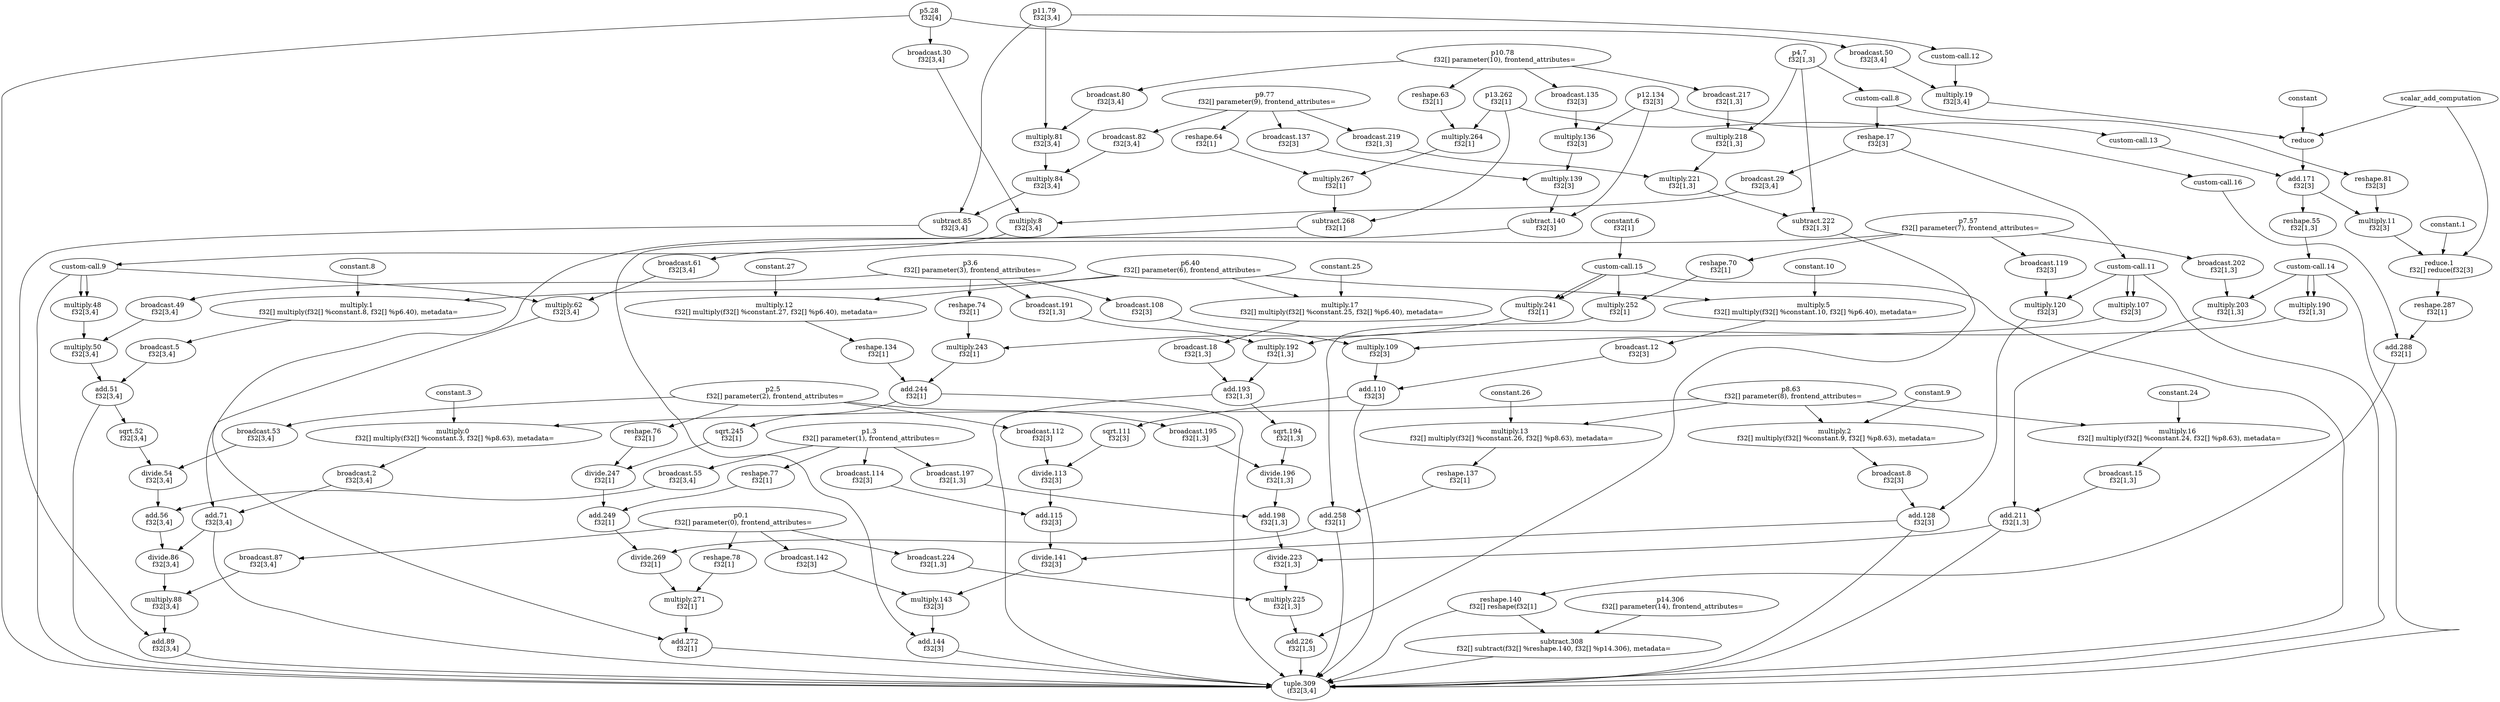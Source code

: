 digraph HloModule {
	"p11.79" [label="p11.79 \n f32[3,4]"];
	"p10.78" [label="p10.78 \n f32[] parameter(10), frontend_attributes="];
	"broadcast.80" [label="broadcast.80 \n f32[3,4]"];
	"multiply.81" [label="multiply.81 \n f32[3,4]"];
	"p9.77" [label="p9.77 \n f32[] parameter(9), frontend_attributes="];
	"broadcast.82" [label="broadcast.82 \n f32[3,4]"];
	"multiply.84" [label="multiply.84 \n f32[3,4]"];
	"subtract.85" [label="subtract.85 \n f32[3,4]"];
	"p8.63" [label="p8.63 \n f32[] parameter(8), frontend_attributes="];
	"multiply.0" [label="multiply.0 \n f32[] multiply(f32[] %constant.3, f32[] %p8.63), metadata="];
	"broadcast.2" [label="broadcast.2 \n f32[3,4]"];
	"p4.7" [label="p4.7 \n f32[1,3]"];
	"reshape.17" [label="reshape.17 \n f32[3]"];
	"broadcast.29" [label="broadcast.29 \n f32[3,4]"];
	"p5.28" [label="p5.28 \n f32[4]"];
	"broadcast.30" [label="broadcast.30 \n f32[3,4]"];
	"multiply.8" [label="multiply.8 \n f32[3,4]"];
	"p7.57" [label="p7.57 \n f32[] parameter(7), frontend_attributes="];
	"broadcast.61" [label="broadcast.61 \n f32[3,4]"];
	"multiply.62" [label="multiply.62 \n f32[3,4]"];
	"add.71" [label="add.71 \n f32[3,4]"];
	"p6.40" [label="p6.40 \n f32[] parameter(6), frontend_attributes="];
	"multiply.1" [label="multiply.1 \n f32[] multiply(f32[] %constant.8, f32[] %p6.40), metadata="];
	"broadcast.5" [label="broadcast.5 \n f32[3,4]"];
	"multiply.48" [label="multiply.48 \n f32[3,4]"];
	"p3.6" [label="p3.6 \n f32[] parameter(3), frontend_attributes="];
	"broadcast.49" [label="broadcast.49 \n f32[3,4]"];
	"multiply.50" [label="multiply.50 \n f32[3,4]"];
	"add.51" [label="add.51 \n f32[3,4]"];
	"sqrt.52" [label="sqrt.52 \n f32[3,4]"];
	"p2.5" [label="p2.5 \n f32[] parameter(2), frontend_attributes="];
	"broadcast.53" [label="broadcast.53 \n f32[3,4]"];
	"divide.54" [label="divide.54 \n f32[3,4]"];
	"p1.3" [label="p1.3 \n f32[] parameter(1), frontend_attributes="];
	"broadcast.55" [label="broadcast.55 \n f32[3,4]"];
	"add.56" [label="add.56 \n f32[3,4]"];
	"divide.86" [label="divide.86 \n f32[3,4]"];
	"p0.1" [label="p0.1 \n f32[] parameter(0), frontend_attributes="];
	"broadcast.87" [label="broadcast.87 \n f32[3,4]"];
	"multiply.88" [label="multiply.88 \n f32[3,4]"];
	"add.89" [label="add.89 \n f32[3,4]"];
	"p12.134" [label="p12.134 \n f32[3]"];
	"broadcast.135" [label="broadcast.135 \n f32[3]"];
	"multiply.136" [label="multiply.136 \n f32[3]"];
	"broadcast.137" [label="broadcast.137 \n f32[3]"];
	"multiply.139" [label="multiply.139 \n f32[3]"];
	"subtract.140" [label="subtract.140 \n f32[3]"];
	"multiply.2" [label="multiply.2 \n f32[] multiply(f32[] %constant.9, f32[] %p8.63), metadata="];
	"broadcast.8" [label="broadcast.8 \n f32[3]"];
	"broadcast.119" [label="broadcast.119 \n f32[3]"];
	"multiply.120" [label="multiply.120 \n f32[3]"];
	"add.128" [label="add.128 \n f32[3]"];
	"multiply.5" [label="multiply.5 \n f32[] multiply(f32[] %constant.10, f32[] %p6.40), metadata="];
	"broadcast.12" [label="broadcast.12 \n f32[3]"];
	"multiply.107" [label="multiply.107 \n f32[3]"];
	"broadcast.108" [label="broadcast.108 \n f32[3]"];
	"multiply.109" [label="multiply.109 \n f32[3]"];
	"add.110" [label="add.110 \n f32[3]"];
	"sqrt.111" [label="sqrt.111 \n f32[3]"];
	"broadcast.112" [label="broadcast.112 \n f32[3]"];
	"divide.113" [label="divide.113 \n f32[3]"];
	"broadcast.114" [label="broadcast.114 \n f32[3]"];
	"add.115" [label="add.115 \n f32[3]"];
	"divide.141" [label="divide.141 \n f32[3]"];
	"broadcast.142" [label="broadcast.142 \n f32[3]"];
	"multiply.143" [label="multiply.143 \n f32[3]"];
	"add.144" [label="add.144 \n f32[3]"];
	"broadcast.217" [label="broadcast.217 \n f32[1,3]"];
	"multiply.218" [label="multiply.218 \n f32[1,3]"];
	"broadcast.219" [label="broadcast.219 \n f32[1,3]"];
	"multiply.221" [label="multiply.221 \n f32[1,3]"];
	"subtract.222" [label="subtract.222 \n f32[1,3]"];
	"multiply.16" [label="multiply.16 \n f32[] multiply(f32[] %constant.24, f32[] %p8.63), metadata="];
	"broadcast.15" [label="broadcast.15 \n f32[1,3]"];
	"broadcast.50" [label="broadcast.50 \n f32[3,4]"];
	"multiply.19" [label="multiply.19 \n f32[3,4]"];
	"add.171" [label="add.171 \n f32[3]"];
	"reshape.55" [label="reshape.55 \n f32[1,3]"];
	"broadcast.202" [label="broadcast.202 \n f32[1,3]"];
	"multiply.203" [label="multiply.203 \n f32[1,3]"];
	"add.211" [label="add.211 \n f32[1,3]"];
	"multiply.17" [label="multiply.17 \n f32[] multiply(f32[] %constant.25, f32[] %p6.40), metadata="];
	"broadcast.18" [label="broadcast.18 \n f32[1,3]"];
	"multiply.190" [label="multiply.190 \n f32[1,3]"];
	"broadcast.191" [label="broadcast.191 \n f32[1,3]"];
	"multiply.192" [label="multiply.192 \n f32[1,3]"];
	"add.193" [label="add.193 \n f32[1,3]"];
	"sqrt.194" [label="sqrt.194 \n f32[1,3]"];
	"broadcast.195" [label="broadcast.195 \n f32[1,3]"];
	"divide.196" [label="divide.196 \n f32[1,3]"];
	"broadcast.197" [label="broadcast.197 \n f32[1,3]"];
	"add.198" [label="add.198 \n f32[1,3]"];
	"divide.223" [label="divide.223 \n f32[1,3]"];
	"broadcast.224" [label="broadcast.224 \n f32[1,3]"];
	"multiply.225" [label="multiply.225 \n f32[1,3]"];
	"add.226" [label="add.226 \n f32[1,3]"];
	"p13.262" [label="p13.262 \n f32[1]"];
	"reshape.63" [label="reshape.63 \n f32[1]"];
	"multiply.264" [label="multiply.264 \n f32[1]"];
	"reshape.64" [label="reshape.64 \n f32[1]"];
	"multiply.267" [label="multiply.267 \n f32[1]"];
	"subtract.268" [label="subtract.268 \n f32[1]"];
	"multiply.13" [label="multiply.13 \n f32[] multiply(f32[] %constant.26, f32[] %p8.63), metadata="];
	"reshape.137" [label="reshape.137 \n f32[1]"];
	"constant.6" [label="constant.6 \n f32[1]"];
	"reshape.70" [label="reshape.70 \n f32[1]"];
	"multiply.252" [label="multiply.252 \n f32[1]"];
	"add.258" [label="add.258 \n f32[1]"];
	"multiply.12" [label="multiply.12 \n f32[] multiply(f32[] %constant.27, f32[] %p6.40), metadata="];
	"reshape.134" [label="reshape.134 \n f32[1]"];
	"multiply.241" [label="multiply.241 \n f32[1]"];
	"reshape.74" [label="reshape.74 \n f32[1]"];
	"multiply.243" [label="multiply.243 \n f32[1]"];
	"add.244" [label="add.244 \n f32[1]"];
	"sqrt.245" [label="sqrt.245 \n f32[1]"];
	"reshape.76" [label="reshape.76 \n f32[1]"];
	"divide.247" [label="divide.247 \n f32[1]"];
	"reshape.77" [label="reshape.77 \n f32[1]"];
	"add.249" [label="add.249 \n f32[1]"];
	"divide.269" [label="divide.269 \n f32[1]"];
	"reshape.78" [label="reshape.78 \n f32[1]"];
	"multiply.271" [label="multiply.271 \n f32[1]"];
	"add.272" [label="add.272 \n f32[1]"];
	"reshape.81" [label="reshape.81 \n f32[3]"];
	"multiply.11" [label="multiply.11 \n f32[3]"];
	"reduce.1" [label="reduce.1 \n f32[] reduce(f32[3]"];
	"reshape.287" [label="reshape.287 \n f32[1]"];
	"add.288" [label="add.288 \n f32[1]"];
	"reshape.140" [label="reshape.140 \n f32[] reshape(f32[1]"];
	"p14.306" [label="p14.306 \n f32[] parameter(14), frontend_attributes="];
	"subtract.308" [label="subtract.308 \n f32[] subtract(f32[] %reshape.140, f32[] %p14.306), metadata="];
	"tuple.309" [label="tuple.309 \n (f32[3,4]"]; 
 	"p10.78" -> "broadcast.80";
	"p11.79" -> "multiply.81";
	"broadcast.80" -> "multiply.81";
	"p9.77" -> "broadcast.82";
	"multiply.81" -> "multiply.84";
	"broadcast.82" -> "multiply.84";
	"p11.79" -> "subtract.85";
	"multiply.84" -> "subtract.85";
	"constant.3" -> "multiply.0";
	"p8.63" -> "multiply.0";
	"multiply.0" -> "broadcast.2";
	"p4.7" -> "custom-call.8";
	"custom-call.8" -> "reshape.17";
	"reshape.17" -> "broadcast.29";
	"p5.28" -> "broadcast.30";
	"broadcast.29" -> "multiply.8";
	"broadcast.30" -> "multiply.8";
	"multiply.8" -> "custom-call.9";
	"p7.57" -> "broadcast.61";
	"custom-call.9" -> "multiply.62";
	"broadcast.61" -> "multiply.62";
	"broadcast.2" -> "add.71";
	"multiply.62" -> "add.71";
	"constant.8" -> "multiply.1";
	"p6.40" -> "multiply.1";
	"multiply.1" -> "broadcast.5";
	"custom-call.9" -> "multiply.48";
	"custom-call.9" -> "multiply.48";
	"p3.6" -> "broadcast.49";
	"multiply.48" -> "multiply.50";
	"broadcast.49" -> "multiply.50";
	"broadcast.5" -> "add.51";
	"multiply.50" -> "add.51";
	"add.51" -> "sqrt.52";
	"p2.5" -> "broadcast.53";
	"sqrt.52" -> "divide.54";
	"broadcast.53" -> "divide.54";
	"p1.3" -> "broadcast.55";
	"divide.54" -> "add.56";
	"broadcast.55" -> "add.56";
	"add.71" -> "divide.86";
	"add.56" -> "divide.86";
	"p0.1" -> "broadcast.87";
	"divide.86" -> "multiply.88";
	"broadcast.87" -> "multiply.88";
	"subtract.85" -> "add.89";
	"multiply.88" -> "add.89";
	"p10.78" -> "broadcast.135";
	"p12.134" -> "multiply.136";
	"broadcast.135" -> "multiply.136";
	"p9.77" -> "broadcast.137";
	"multiply.136" -> "multiply.139";
	"broadcast.137" -> "multiply.139";
	"p12.134" -> "subtract.140";
	"multiply.139" -> "subtract.140";
	"constant.9" -> "multiply.2";
	"p8.63" -> "multiply.2";
	"multiply.2" -> "broadcast.8";
	"reshape.17" -> "custom-call.11";
	"p7.57" -> "broadcast.119";
	"custom-call.11" -> "multiply.120";
	"broadcast.119" -> "multiply.120";
	"broadcast.8" -> "add.128";
	"multiply.120" -> "add.128";
	"constant.10" -> "multiply.5";
	"p6.40" -> "multiply.5";
	"multiply.5" -> "broadcast.12";
	"custom-call.11" -> "multiply.107";
	"custom-call.11" -> "multiply.107";
	"p3.6" -> "broadcast.108";
	"multiply.107" -> "multiply.109";
	"broadcast.108" -> "multiply.109";
	"broadcast.12" -> "add.110";
	"multiply.109" -> "add.110";
	"add.110" -> "sqrt.111";
	"p2.5" -> "broadcast.112";
	"sqrt.111" -> "divide.113";
	"broadcast.112" -> "divide.113";
	"p1.3" -> "broadcast.114";
	"divide.113" -> "add.115";
	"broadcast.114" -> "add.115";
	"add.128" -> "divide.141";
	"add.115" -> "divide.141";
	"p0.1" -> "broadcast.142";
	"divide.141" -> "multiply.143";
	"broadcast.142" -> "multiply.143";
	"subtract.140" -> "add.144";
	"multiply.143" -> "add.144";
	"p10.78" -> "broadcast.217";
	"p4.7" -> "multiply.218";
	"broadcast.217" -> "multiply.218";
	"p9.77" -> "broadcast.219";
	"multiply.218" -> "multiply.221";
	"broadcast.219" -> "multiply.221";
	"p4.7" -> "subtract.222";
	"multiply.221" -> "subtract.222";
	"constant.24" -> "multiply.16";
	"p8.63" -> "multiply.16";
	"multiply.16" -> "broadcast.15";
	"p5.28" -> "broadcast.50";
	"p11.79" -> "custom-call.12";
	"broadcast.50" -> "multiply.19";
	"custom-call.12" -> "multiply.19";
	"multiply.19" -> "reduce";
	"constant" -> "reduce";
	"scalar_add_computation" -> "reduce";
	"p12.134" -> "custom-call.13";
	"reduce" -> "add.171";
	"custom-call.13" -> "add.171";
	"add.171" -> "reshape.55";
	"reshape.55" -> "custom-call.14";
	"p7.57" -> "broadcast.202";
	"custom-call.14" -> "multiply.203";
	"broadcast.202" -> "multiply.203";
	"broadcast.15" -> "add.211";
	"multiply.203" -> "add.211";
	"constant.25" -> "multiply.17";
	"p6.40" -> "multiply.17";
	"multiply.17" -> "broadcast.18";
	"custom-call.14" -> "multiply.190";
	"custom-call.14" -> "multiply.190";
	"p3.6" -> "broadcast.191";
	"multiply.190" -> "multiply.192";
	"broadcast.191" -> "multiply.192";
	"broadcast.18" -> "add.193";
	"multiply.192" -> "add.193";
	"add.193" -> "sqrt.194";
	"p2.5" -> "broadcast.195";
	"sqrt.194" -> "divide.196";
	"broadcast.195" -> "divide.196";
	"p1.3" -> "broadcast.197";
	"divide.196" -> "add.198";
	"broadcast.197" -> "add.198";
	"add.211" -> "divide.223";
	"add.198" -> "divide.223";
	"p0.1" -> "broadcast.224";
	"divide.223" -> "multiply.225";
	"broadcast.224" -> "multiply.225";
	"subtract.222" -> "add.226";
	"multiply.225" -> "add.226";
	"p10.78" -> "reshape.63";
	"p13.262" -> "multiply.264";
	"reshape.63" -> "multiply.264";
	"p9.77" -> "reshape.64";
	"multiply.264" -> "multiply.267";
	"reshape.64" -> "multiply.267";
	"p13.262" -> "subtract.268";
	"multiply.267" -> "subtract.268";
	"constant.26" -> "multiply.13";
	"p8.63" -> "multiply.13";
	"multiply.13" -> "reshape.137";
	"constant.6" -> "custom-call.15";
	"p7.57" -> "reshape.70";
	"custom-call.15" -> "multiply.252";
	"reshape.70" -> "multiply.252";
	"reshape.137" -> "add.258";
	"multiply.252" -> "add.258";
	"constant.27" -> "multiply.12";
	"p6.40" -> "multiply.12";
	"multiply.12" -> "reshape.134";
	"custom-call.15" -> "multiply.241";
	"custom-call.15" -> "multiply.241";
	"p3.6" -> "reshape.74";
	"multiply.241" -> "multiply.243";
	"reshape.74" -> "multiply.243";
	"reshape.134" -> "add.244";
	"multiply.243" -> "add.244";
	"add.244" -> "sqrt.245";
	"p2.5" -> "reshape.76";
	"sqrt.245" -> "divide.247";
	"reshape.76" -> "divide.247";
	"p1.3" -> "reshape.77";
	"divide.247" -> "add.249";
	"reshape.77" -> "add.249";
	"add.258" -> "divide.269";
	"add.249" -> "divide.269";
	"p0.1" -> "reshape.78";
	"divide.269" -> "multiply.271";
	"reshape.78" -> "multiply.271";
	"subtract.268" -> "add.272";
	"multiply.271" -> "add.272";
	"custom-call.8" -> "reshape.81";
	"add.171" -> "multiply.11";
	"reshape.81" -> "multiply.11";
	"multiply.11" -> "reduce.1";
	"constant.1" -> "reduce.1";
	"scalar_add_computation" -> "reduce.1";
	"reduce.1" -> "reshape.287";
	"p13.262" -> "custom-call.16";
	"reshape.287" -> "add.288";
	"custom-call.16" -> "add.288";
	"add.288" -> "reshape.140";
	"reshape.140" -> "subtract.308";
	"p14.306" -> "subtract.308";
	"add.89" -> "tuple.309";
	"add.144" -> "tuple.309";
	"add.226" -> "tuple.309";
	"add.272" -> "tuple.309";
	"p5.28" -> "tuple.309";
	"reshape.140" -> "tuple.309";
	"subtract.308" -> "tuple.309";
	"custom-call.15" -> "tuple.309";
	"custom-call.14" -> "tuple.309";
	"custom-call.11" -> "tuple.309";
	"custom-call.9" -> "tuple.309";
	"add.71" -> "tuple.309";
	"add.51" -> "tuple.309";
	"add.128" -> "tuple.309";
	"add.110" -> "tuple.309";
	"add.211" -> "tuple.309";
	"add.193" -> "tuple.309";
	"add.258" -> "tuple.309";
	"add.244" -> "tuple.309";
}